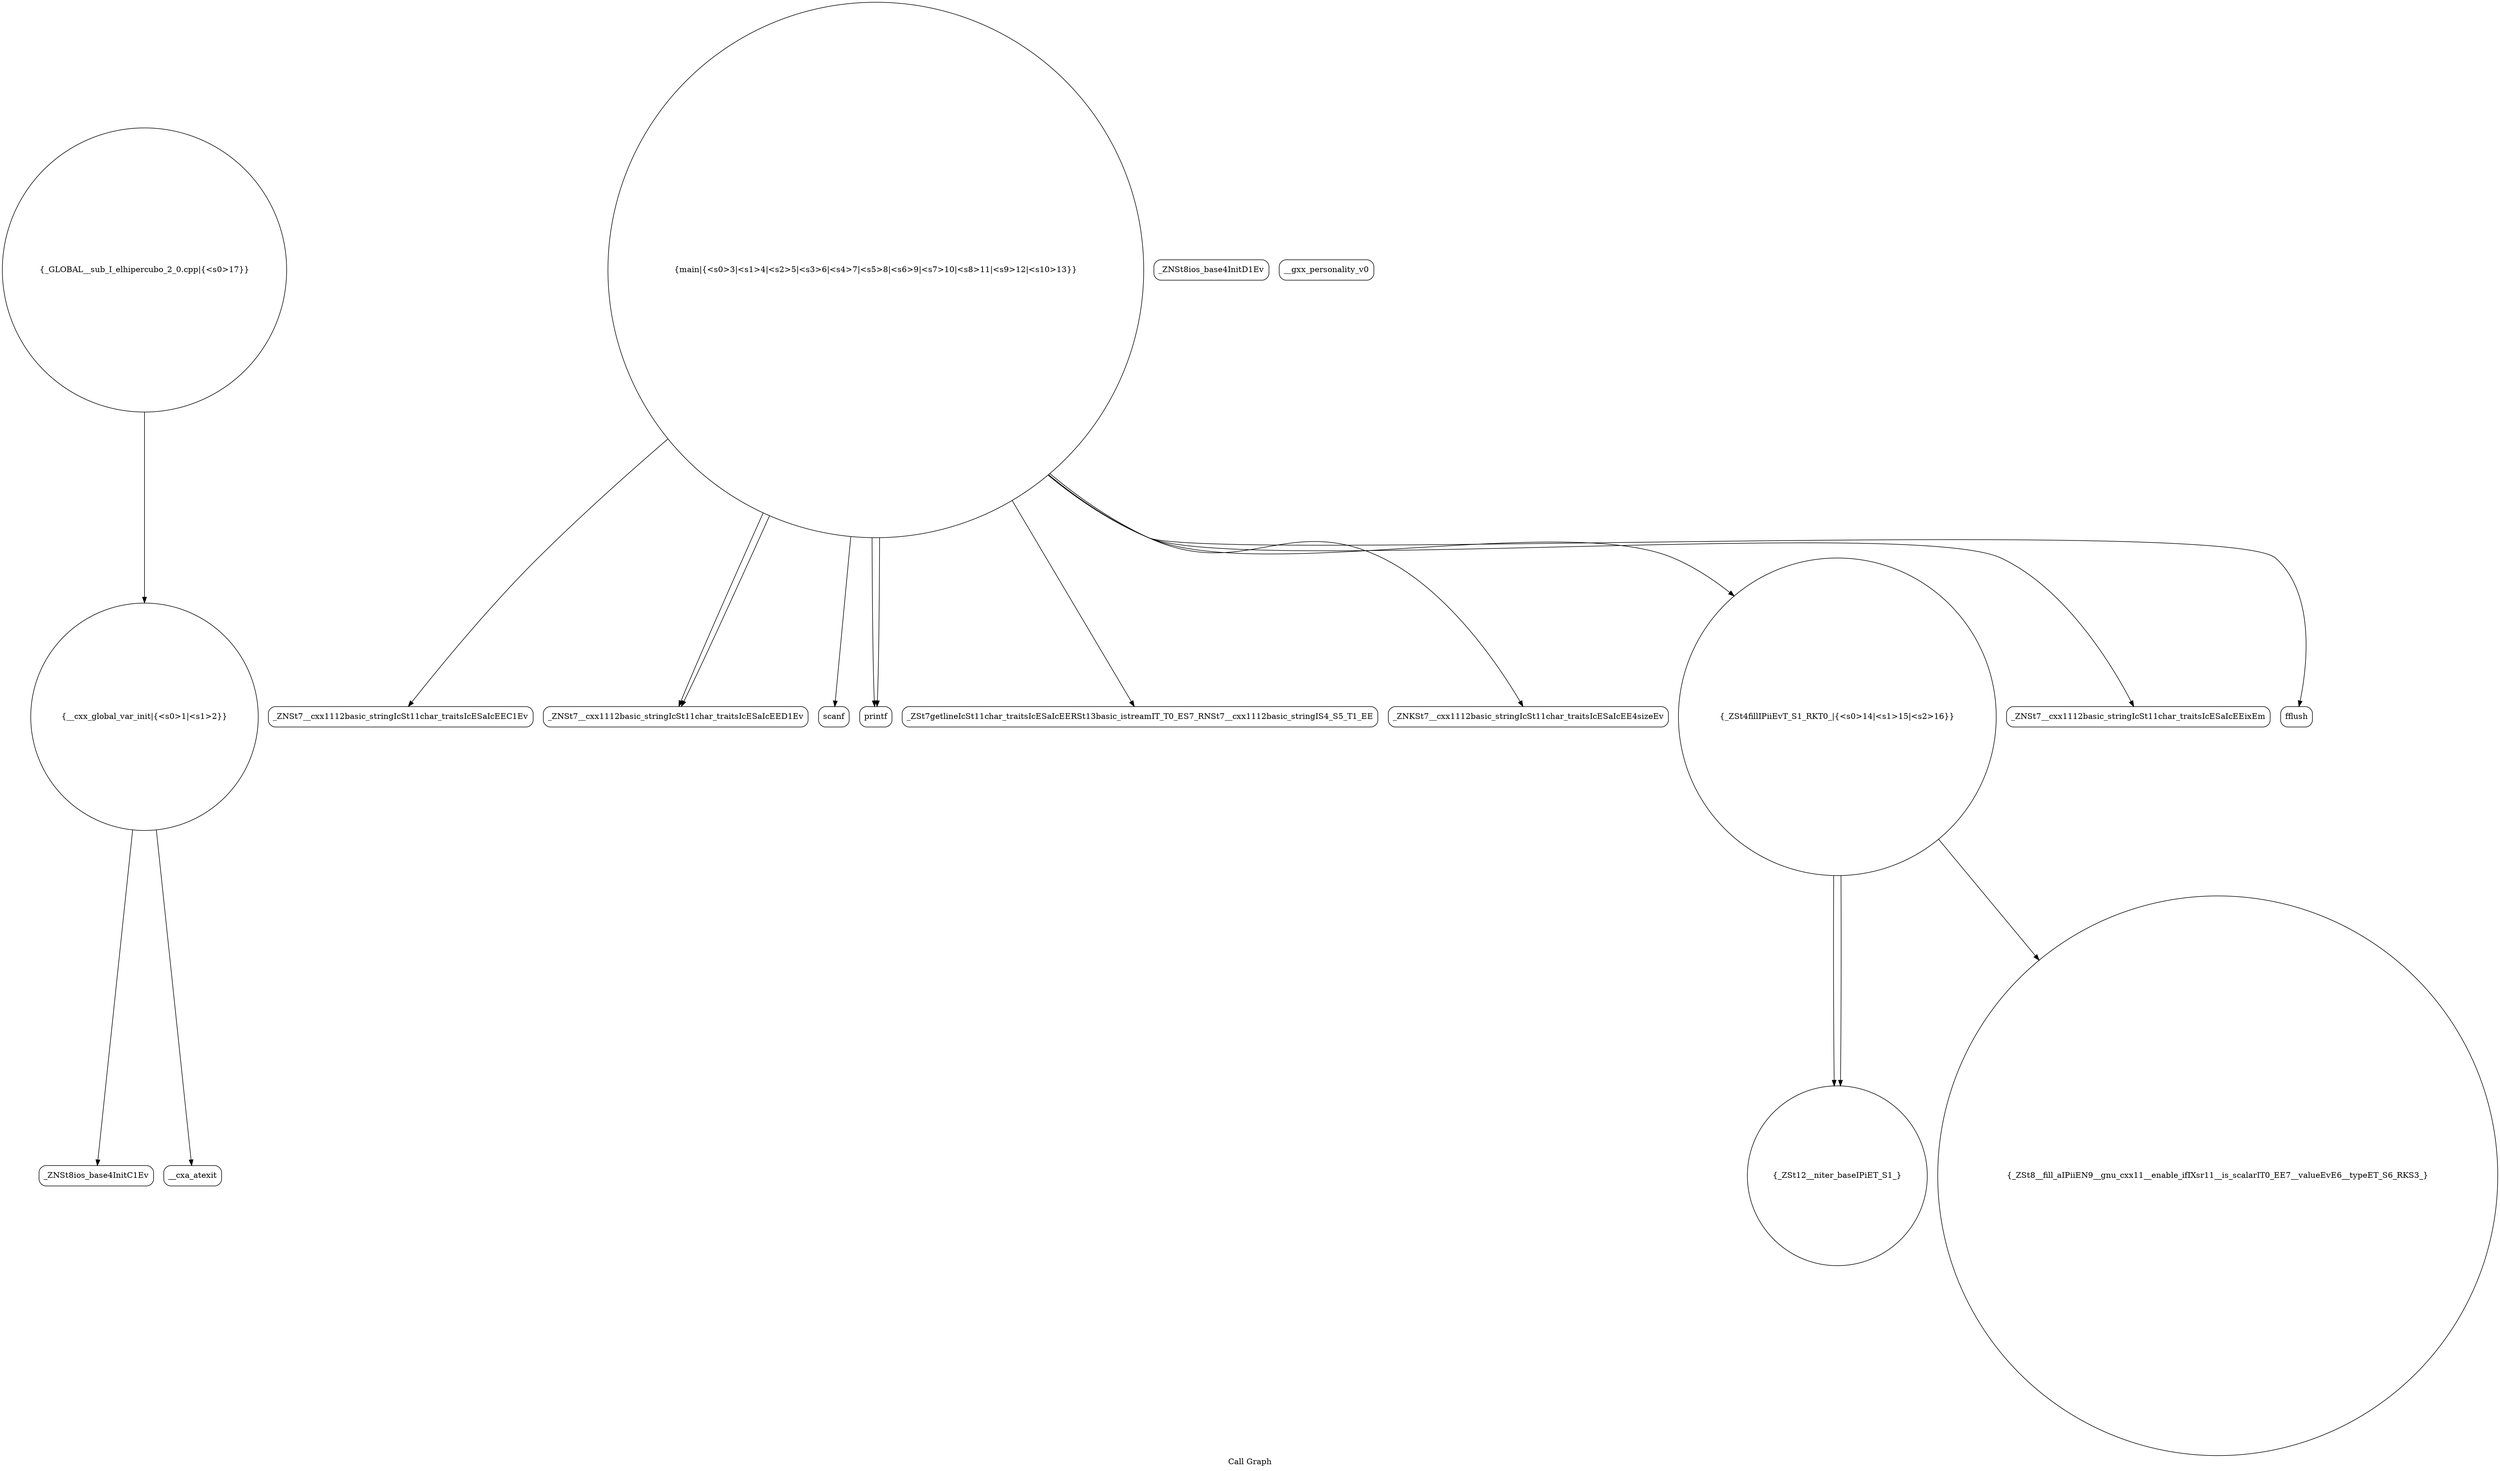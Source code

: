 digraph "Call Graph" {
	label="Call Graph";

	Node0x55593be34a20 [shape=record,shape=circle,label="{__cxx_global_var_init|{<s0>1|<s1>2}}"];
	Node0x55593be34a20:s0 -> Node0x55593be34aa0[color=black];
	Node0x55593be34a20:s1 -> Node0x55593be78f60[color=black];
	Node0x55593be79160 [shape=record,shape=Mrecord,label="{_ZNSt7__cxx1112basic_stringIcSt11char_traitsIcESaIcEEC1Ev}"];
	Node0x55593be794e0 [shape=record,shape=Mrecord,label="{_ZNSt7__cxx1112basic_stringIcSt11char_traitsIcESaIcEED1Ev}"];
	Node0x55593be78ee0 [shape=record,shape=Mrecord,label="{_ZNSt8ios_base4InitD1Ev}"];
	Node0x55593be79260 [shape=record,shape=Mrecord,label="{__gxx_personality_v0}"];
	Node0x55593be795e0 [shape=record,shape=circle,label="{_ZSt12__niter_baseIPiET_S1_}"];
	Node0x55593be78fe0 [shape=record,shape=circle,label="{main|{<s0>3|<s1>4|<s2>5|<s3>6|<s4>7|<s5>8|<s6>9|<s7>10|<s8>11|<s9>12|<s10>13}}"];
	Node0x55593be78fe0:s0 -> Node0x55593be79060[color=black];
	Node0x55593be78fe0:s1 -> Node0x55593be790e0[color=black];
	Node0x55593be78fe0:s2 -> Node0x55593be79160[color=black];
	Node0x55593be78fe0:s3 -> Node0x55593be791e0[color=black];
	Node0x55593be78fe0:s4 -> Node0x55593be792e0[color=black];
	Node0x55593be78fe0:s5 -> Node0x55593be79360[color=black];
	Node0x55593be78fe0:s6 -> Node0x55593be793e0[color=black];
	Node0x55593be78fe0:s7 -> Node0x55593be794e0[color=black];
	Node0x55593be78fe0:s8 -> Node0x55593be790e0[color=black];
	Node0x55593be78fe0:s9 -> Node0x55593be79460[color=black];
	Node0x55593be78fe0:s10 -> Node0x55593be794e0[color=black];
	Node0x55593be79360 [shape=record,shape=circle,label="{_ZSt4fillIPiiEvT_S1_RKT0_|{<s0>14|<s1>15|<s2>16}}"];
	Node0x55593be79360:s0 -> Node0x55593be795e0[color=black];
	Node0x55593be79360:s1 -> Node0x55593be795e0[color=black];
	Node0x55593be79360:s2 -> Node0x55593be79560[color=black];
	Node0x55593be790e0 [shape=record,shape=Mrecord,label="{printf}"];
	Node0x55593be79460 [shape=record,shape=Mrecord,label="{fflush}"];
	Node0x55593be34aa0 [shape=record,shape=Mrecord,label="{_ZNSt8ios_base4InitC1Ev}"];
	Node0x55593be791e0 [shape=record,shape=Mrecord,label="{_ZSt7getlineIcSt11char_traitsIcESaIcEERSt13basic_istreamIT_T0_ES7_RNSt7__cxx1112basic_stringIS4_S5_T1_EE}"];
	Node0x55593be79560 [shape=record,shape=circle,label="{_ZSt8__fill_aIPiiEN9__gnu_cxx11__enable_ifIXsr11__is_scalarIT0_EE7__valueEvE6__typeET_S6_RKS3_}"];
	Node0x55593be78f60 [shape=record,shape=Mrecord,label="{__cxa_atexit}"];
	Node0x55593be792e0 [shape=record,shape=Mrecord,label="{_ZNKSt7__cxx1112basic_stringIcSt11char_traitsIcESaIcEE4sizeEv}"];
	Node0x55593be79660 [shape=record,shape=circle,label="{_GLOBAL__sub_I_elhipercubo_2_0.cpp|{<s0>17}}"];
	Node0x55593be79660:s0 -> Node0x55593be34a20[color=black];
	Node0x55593be79060 [shape=record,shape=Mrecord,label="{scanf}"];
	Node0x55593be793e0 [shape=record,shape=Mrecord,label="{_ZNSt7__cxx1112basic_stringIcSt11char_traitsIcESaIcEEixEm}"];
}
